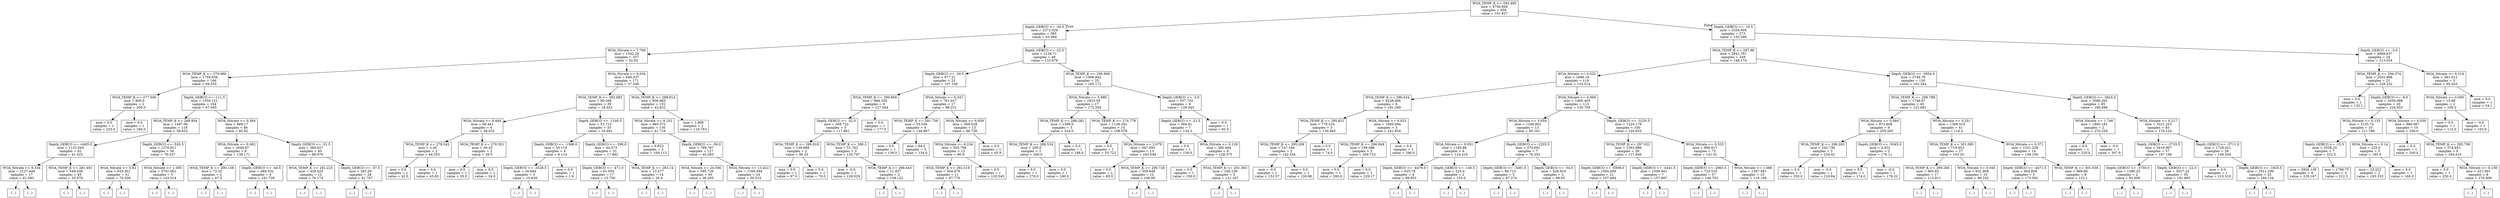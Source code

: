 digraph Tree {
node [shape=box] ;
0 [label="WOA_TEMP_K <= 293.485\nmse = 4756.608\nsamples = 658\nvalue = 101.827"] ;
1 [label="Depth_GEBCO <= -34.0\nmse = 2372.029\nsamples = 385\nvalue = 63.464"] ;
0 -> 1 [labeldistance=2.5, labelangle=45, headlabel="True"] ;
2 [label="WOA_Nitrate <= 7.709\nmse = 1542.29\nsamples = 337\nvalue = 52.62"] ;
1 -> 2 ;
3 [label="WOA_TEMP_K <= 279.088\nmse = 1759.936\nsamples = 166\nvalue = 69.555"] ;
2 -> 3 ;
4 [label="WOA_TEMP_K <= 277.506\nmse = 800.0\nsamples = 2\nvalue = 200.0"] ;
3 -> 4 ;
5 [label="mse = 0.0\nsamples = 1\nvalue = 220.0"] ;
4 -> 5 ;
6 [label="mse = 0.0\nsamples = 1\nvalue = 160.0"] ;
4 -> 6 ;
7 [label="Depth_GEBCO <= -111.5\nmse = 1559.121\nsamples = 164\nvalue = 67.945"] ;
3 -> 7 ;
8 [label="WOA_TEMP_K <= 289.804\nmse = 1497.06\nsamples = 118\nvalue = 58.632"] ;
7 -> 8 ;
9 [label="Depth_GEBCO <= -4405.0\nmse = 1125.044\nsamples = 62\nvalue = 41.422"] ;
8 -> 9 ;
10 [label="WOA_Nitrate <= 6.334\nmse = 2127.449\nsamples = 17\nvalue = 61.583"] ;
9 -> 10 ;
11 [label="(...)"] ;
10 -> 11 ;
40 [label="(...)"] ;
10 -> 40 ;
43 [label="WOA_TEMP_K <= 281.491\nmse = 549.439\nsamples = 45\nvalue = 33.978"] ;
9 -> 43 ;
44 [label="(...)"] ;
43 -> 44 ;
51 [label="(...)"] ;
43 -> 51 ;
112 [label="Depth_GEBCO <= -520.5\nmse = 1270.811\nsamples = 56\nvalue = 76.037"] ;
8 -> 112 ;
113 [label="WOA_Nitrate <= 3.92\nmse = 633.301\nsamples = 51\nvalue = 70.206"] ;
112 -> 113 ;
114 [label="(...)"] ;
113 -> 114 ;
187 [label="(...)"] ;
113 -> 187 ;
190 [label="WOA_Nitrate <= 1.095\nmse = 3701.061\nsamples = 5\nvalue = 143.514"] ;
112 -> 190 ;
191 [label="(...)"] ;
190 -> 191 ;
198 [label="(...)"] ;
190 -> 198 ;
199 [label="WOA_Nitrate <= 0.564\nmse = 869.17\nsamples = 46\nvalue = 92.92"] ;
7 -> 199 ;
200 [label="WOA_Nitrate <= 0.062\nmse = 2049.87\nsamples = 6\nvalue = 138.171"] ;
199 -> 200 ;
201 [label="WOA_TEMP_K <= 290.138\nmse = 72.25\nsamples = 2\nvalue = 67.5"] ;
200 -> 201 ;
202 [label="(...)"] ;
201 -> 202 ;
203 [label="(...)"] ;
201 -> 203 ;
204 [label="Depth_GEBCO <= -44.5\nmse = 489.332\nsamples = 4\nvalue = 161.728"] ;
200 -> 204 ;
205 [label="(...)"] ;
204 -> 205 ;
210 [label="(...)"] ;
204 -> 210 ;
211 [label="Depth_GEBCO <= -51.5\nmse = 384.927\nsamples = 40\nvalue = 86.679"] ;
199 -> 211 ;
212 [label="WOA_TEMP_K <= 281.225\nmse = 429.423\nsamples = 12\nvalue = 76.174"] ;
211 -> 212 ;
213 [label="(...)"] ;
212 -> 213 ;
220 [label="(...)"] ;
212 -> 220 ;
235 [label="Depth_GEBCO <= -37.5\nmse = 283.29\nsamples = 28\nvalue = 91.797"] ;
211 -> 235 ;
236 [label="(...)"] ;
235 -> 236 ;
263 [label="(...)"] ;
235 -> 263 ;
270 [label="WOA_Nitrate <= 9.034\nmse = 848.037\nsamples = 171\nvalue = 37.246"] ;
2 -> 270 ;
271 [label="WOA_TEMP_K <= 282.083\nmse = 90.268\nsamples = 39\nvalue = 18.452"] ;
270 -> 271 ;
272 [label="WOA_Nitrate <= 8.484\nmse = 68.441\nsamples = 4\nvalue = 38.532"] ;
271 -> 272 ;
273 [label="WOA_TEMP_K <= 278.542\nmse = 3.26\nsamples = 2\nvalue = 44.553"] ;
272 -> 273 ;
274 [label="mse = 0.0\nsamples = 1\nvalue = 42.0"] ;
273 -> 274 ;
275 [label="mse = 0.0\nsamples = 1\nvalue = 45.83"] ;
273 -> 275 ;
276 [label="WOA_TEMP_K <= 276.301\nmse = 30.25\nsamples = 2\nvalue = 29.5"] ;
272 -> 276 ;
277 [label="mse = 0.0\nsamples = 1\nvalue = 35.0"] ;
276 -> 277 ;
278 [label="mse = 0.0\nsamples = 1\nvalue = 24.0"] ;
276 -> 278 ;
279 [label="Depth_GEBCO <= -1240.5\nmse = 53.713\nsamples = 35\nvalue = 16.691"] ;
271 -> 279 ;
280 [label="Depth_GEBCO <= -1366.0\nmse = 35.119\nsamples = 4\nvalue = 8.114"] ;
279 -> 280 ;
281 [label="Depth_GEBCO <= -3328.5\nmse = 26.844\nsamples = 3\nvalue = 10.639"] ;
280 -> 281 ;
282 [label="(...)"] ;
281 -> 282 ;
283 [label="(...)"] ;
281 -> 283 ;
284 [label="mse = 0.0\nsamples = 1\nvalue = 1.8"] ;
280 -> 284 ;
285 [label="Depth_GEBCO <= -298.0\nmse = 44.573\nsamples = 31\nvalue = 17.892"] ;
279 -> 285 ;
286 [label="Depth_GEBCO <= -471.0\nmse = 61.055\nsamples = 17\nvalue = 15.756"] ;
285 -> 286 ;
287 [label="(...)"] ;
286 -> 287 ;
292 [label="(...)"] ;
286 -> 292 ;
295 [label="WOA_TEMP_K <= 283.14\nmse = 13.577\nsamples = 14\nvalue = 20.4"] ;
285 -> 295 ;
296 [label="(...)"] ;
295 -> 296 ;
305 [label="(...)"] ;
295 -> 305 ;
308 [label="WOA_TEMP_K <= 288.814\nmse = 936.965\nsamples = 132\nvalue = 42.822"] ;
270 -> 308 ;
309 [label="WOA_Nitrate <= 9.102\nmse = 865.372\nsamples = 130\nvalue = 41.716"] ;
308 -> 309 ;
310 [label="mse = 6.823\nsamples = 3\nvalue = 100.113"] ;
309 -> 310 ;
311 [label="Depth_GEBCO <= -56.0\nmse = 799.787\nsamples = 127\nvalue = 40.263"] ;
309 -> 311 ;
312 [label="WOA_Nitrate <= 24.506\nmse = 595.726\nsamples = 93\nvalue = 36.205"] ;
311 -> 312 ;
313 [label="(...)"] ;
312 -> 313 ;
422 [label="(...)"] ;
312 -> 422 ;
489 [label="WOA_Nitrate <= 13.422\nmse = 1168.594\nsamples = 34\nvalue = 50.515"] ;
311 -> 489 ;
490 [label="(...)"] ;
489 -> 490 ;
491 [label="(...)"] ;
489 -> 491 ;
506 [label="mse = 1.869\nsamples = 2\nvalue = 118.763"] ;
308 -> 506 ;
507 [label="Depth_GEBCO <= -22.5\nmse = 2126.71\nsamples = 48\nvalue = 132.679"] ;
1 -> 507 ;
508 [label="Depth_GEBCO <= -30.5\nmse = 977.21\nsamples = 23\nvalue = 107.149"] ;
507 -> 508 ;
509 [label="WOA_TEMP_K <= 290.669\nmse = 884.205\nsamples = 6\nvalue = 127.044"] ;
508 -> 509 ;
510 [label="Depth_GEBCO <= -32.0\nmse = 508.732\nsamples = 5\nvalue = 117.961"] ;
509 -> 510 ;
511 [label="WOA_TEMP_K <= 289.918\nmse = 136.688\nsamples = 2\nvalue = 90.25"] ;
510 -> 511 ;
512 [label="mse = 0.0\nsamples = 1\nvalue = 97.0"] ;
511 -> 512 ;
513 [label="mse = 0.0\nsamples = 1\nvalue = 70.0"] ;
511 -> 513 ;
514 [label="WOA_TEMP_K <= 288.3\nmse = 31.762\nsamples = 3\nvalue = 133.797"] ;
510 -> 514 ;
515 [label="mse = -0.0\nsamples = 1\nvalue = 128.029"] ;
514 -> 515 ;
516 [label="WOA_TEMP_K <= 288.443\nmse = 11.927\nsamples = 2\nvalue = 138.122"] ;
514 -> 516 ;
517 [label="(...)"] ;
516 -> 517 ;
518 [label="(...)"] ;
516 -> 518 ;
519 [label="mse = 0.0\nsamples = 1\nvalue = 177.0"] ;
509 -> 519 ;
520 [label="WOA_Nitrate <= 0.247\nmse = 761.927\nsamples = 17\nvalue = 98.231"] ;
508 -> 520 ;
521 [label="WOA_TEMP_K <= 291.736\nmse = 55.556\nsamples = 4\nvalue = 134.667"] ;
520 -> 521 ;
522 [label="mse = 0.0\nsamples = 1\nvalue = 138.0"] ;
521 -> 522 ;
523 [label="mse = 64.0\nsamples = 3\nvalue = 134.0"] ;
521 -> 523 ;
524 [label="WOA_Nitrate <= 6.939\nmse = 509.528\nsamples = 13\nvalue = 88.726"] ;
520 -> 524 ;
525 [label="WOA_Nitrate <= 6.234\nmse = 503.708\nsamples = 12\nvalue = 90.9"] ;
524 -> 525 ;
526 [label="WOA_TEMP_K <= 292.519\nmse = 454.479\nsamples = 11\nvalue = 87.779"] ;
525 -> 526 ;
527 [label="(...)"] ;
526 -> 527 ;
538 [label="(...)"] ;
526 -> 538 ;
539 [label="mse = 0.0\nsamples = 1\nvalue = 120.545"] ;
525 -> 539 ;
540 [label="mse = 0.0\nsamples = 1\nvalue = 65.9"] ;
524 -> 540 ;
541 [label="WOA_TEMP_K <= 290.968\nmse = 1906.842\nsamples = 25\nvalue = 160.172"] ;
507 -> 541 ;
542 [label="WOA_Nitrate <= 0.986\nmse = 1923.59\nsamples = 17\nvalue = 172.204"] ;
541 -> 542 ;
543 [label="WOA_TEMP_K <= 289.282\nmse = 1396.0\nsamples = 3\nvalue = 224.0"] ;
542 -> 543 ;
544 [label="WOA_TEMP_K <= 288.534\nmse = 200.0\nsamples = 2\nvalue = 260.0"] ;
543 -> 544 ;
545 [label="mse = 0.0\nsamples = 1\nvalue = 270.0"] ;
544 -> 545 ;
546 [label="mse = 0.0\nsamples = 1\nvalue = 240.0"] ;
544 -> 546 ;
547 [label="mse = 0.0\nsamples = 1\nvalue = 188.0"] ;
543 -> 547 ;
548 [label="WOA_TEMP_K <= 274.778\nmse = 1136.262\nsamples = 14\nvalue = 158.078"] ;
542 -> 548 ;
549 [label="mse = 0.0\nsamples = 1\nvalue = 53.722"] ;
548 -> 549 ;
550 [label="WOA_Nitrate <= 2.079\nmse = 647.093\nsamples = 13\nvalue = 163.048"] ;
548 -> 550 ;
551 [label="mse = 0.0\nsamples = 1\nvalue = 85.0"] ;
550 -> 551 ;
552 [label="WOA_TEMP_K <= 290.728\nmse = 359.648\nsamples = 12\nvalue = 166.95"] ;
550 -> 552 ;
553 [label="(...)"] ;
552 -> 553 ;
568 [label="(...)"] ;
552 -> 568 ;
573 [label="Depth_GEBCO <= -3.0\nmse = 557.702\nsamples = 8\nvalue = 129.545"] ;
541 -> 573 ;
574 [label="Depth_GEBCO <= -21.5\nmse = 364.81\nsamples = 7\nvalue = 134.3"] ;
573 -> 574 ;
575 [label="mse = 0.0\nsamples = 1\nvalue = 158.0"] ;
574 -> 575 ;
576 [label="WOA_Nitrate <= 0.128\nmse = 280.484\nsamples = 6\nvalue = 128.375"] ;
574 -> 576 ;
577 [label="mse = 0.0\nsamples = 1\nvalue = 150.0"] ;
576 -> 577 ;
578 [label="WOA_TEMP_K <= 291.363\nmse = 166.139\nsamples = 5\nvalue = 121.167"] ;
576 -> 578 ;
579 [label="(...)"] ;
578 -> 579 ;
582 [label="(...)"] ;
578 -> 582 ;
587 [label="mse = 0.0\nsamples = 1\nvalue = 82.0"] ;
573 -> 587 ;
588 [label="Depth_GEBCO <= -16.5\nmse = 3334.605\nsamples = 273\nvalue = 153.266"] ;
0 -> 588 [labeldistance=2.5, labelangle=-45, headlabel="False"] ;
589 [label="WOA_TEMP_K <= 297.98\nmse = 2941.761\nsamples = 249\nvalue = 148.174"] ;
588 -> 589 ;
590 [label="WOA_Nitrate <= 0.032\nmse = 1686.19\nsamples = 119\nvalue = 133.514"] ;
589 -> 590 ;
591 [label="WOA_TEMP_K <= 296.424\nmse = 4228.466\nsamples = 6\nvalue = 181.349"] ;
590 -> 591 ;
592 [label="WOA_TEMP_K <= 295.821\nmse = 779.516\nsamples = 3\nvalue = 130.945"] ;
591 -> 592 ;
593 [label="WOA_TEMP_K <= 295.209\nmse = 157.164\nsamples = 2\nvalue = 142.334"] ;
592 -> 593 ;
594 [label="mse = -0.0\nsamples = 1\nvalue = 152.57"] ;
593 -> 594 ;
595 [label="mse = 0.0\nsamples = 1\nvalue = 126.98"] ;
593 -> 595 ;
596 [label="mse = 0.0\nsamples = 1\nvalue = 74.0"] ;
592 -> 596 ;
597 [label="WOA_Nitrate <= 0.023\nmse = 1660.094\nsamples = 3\nvalue = 241.834"] ;
591 -> 597 ;
598 [label="WOA_TEMP_K <= 296.949\nmse = 189.086\nsamples = 2\nvalue = 209.723"] ;
597 -> 598 ;
599 [label="mse = 0.0\nsamples = 1\nvalue = 200.0"] ;
598 -> 599 ;
600 [label="mse = 0.0\nsamples = 1\nvalue = 229.17"] ;
598 -> 600 ;
601 [label="mse = 0.0\nsamples = 1\nvalue = 290.0"] ;
597 -> 601 ;
602 [label="WOA_Nitrate <= 0.069\nmse = 1400.405\nsamples = 113\nvalue = 130.759"] ;
590 -> 602 ;
603 [label="WOA_Nitrate <= 0.054\nmse = 1246.902\nsamples = 13\nvalue = 95.161"] ;
602 -> 603 ;
604 [label="WOA_Nitrate <= 0.051\nmse = 1195.86\nsamples = 6\nvalue = 124.418"] ;
603 -> 604 ;
605 [label="Depth_GEBCO <= -4479.0\nmse = 625.78\nsamples = 4\nvalue = 99.952"] ;
604 -> 605 ;
606 [label="(...)"] ;
605 -> 606 ;
609 [label="(...)"] ;
605 -> 609 ;
612 [label="Depth_GEBCO <= -140.5\nmse = 225.0\nsamples = 2\nvalue = 155.0"] ;
604 -> 612 ;
613 [label="(...)"] ;
612 -> 613 ;
614 [label="(...)"] ;
612 -> 614 ;
615 [label="Depth_GEBCO <= -1235.5\nmse = 375.691\nsamples = 7\nvalue = 76.353"] ;
603 -> 615 ;
616 [label="Depth_GEBCO <= -3481.0\nmse = 66.713\nsamples = 5\nvalue = 67.274"] ;
615 -> 616 ;
617 [label="(...)"] ;
616 -> 617 ;
622 [label="(...)"] ;
616 -> 622 ;
623 [label="Depth_GEBCO <= -54.5\nmse = 426.919\nsamples = 2\nvalue = 99.05"] ;
615 -> 623 ;
624 [label="(...)"] ;
623 -> 624 ;
625 [label="(...)"] ;
623 -> 625 ;
626 [label="Depth_GEBCO <= -3235.5\nmse = 1224.179\nsamples = 100\nvalue = 135.633"] ;
602 -> 626 ;
627 [label="WOA_TEMP_K <= 297.022\nmse = 1563.886\nsamples = 28\nvalue = 117.846"] ;
626 -> 627 ;
628 [label="Depth_GEBCO <= -5508.0\nmse = 1054.409\nsamples = 21\nvalue = 107.484"] ;
627 -> 628 ;
629 [label="(...)"] ;
628 -> 629 ;
630 [label="(...)"] ;
628 -> 630 ;
667 [label="Depth_GEBCO <= -4241.5\nmse = 1509.941\nsamples = 7\nvalue = 157.997"] ;
627 -> 667 ;
668 [label="(...)"] ;
667 -> 668 ;
673 [label="(...)"] ;
667 -> 673 ;
680 [label="WOA_Nitrate <= 0.523\nmse = 996.917\nsamples = 72\nvalue = 141.01"] ;
626 -> 680 ;
681 [label="Depth_GEBCO <= -2963.5\nmse = 733.516\nsamples = 57\nvalue = 146.702"] ;
680 -> 681 ;
682 [label="(...)"] ;
681 -> 682 ;
687 [label="(...)"] ;
681 -> 687 ;
758 [label="WOA_Nitrate <= 1.086\nmse = 1387.491\nsamples = 15\nvalue = 116.109"] ;
680 -> 758 ;
759 [label="(...)"] ;
758 -> 759 ;
770 [label="(...)"] ;
758 -> 770 ;
783 [label="Depth_GEBCO <= -3954.0\nmse = 3746.78\nsamples = 130\nvalue = 162.344"] ;
589 -> 783 ;
784 [label="WOA_TEMP_K <= 298.788\nmse = 1746.97\nsamples = 45\nvalue = 121.681"] ;
783 -> 784 ;
785 [label="WOA_Nitrate <= 0.084\nmse = 973.608\nsamples = 4\nvalue = 205.265"] ;
784 -> 785 ;
786 [label="WOA_TEMP_K <= 298.283\nmse = 242.736\nsamples = 2\nvalue = 234.42"] ;
785 -> 786 ;
787 [label="mse = 0.0\nsamples = 1\nvalue = 250.0"] ;
786 -> 787 ;
788 [label="mse = -0.0\nsamples = 1\nvalue = 218.84"] ;
786 -> 788 ;
789 [label="Depth_GEBCO <= -5045.0\nmse = 4.452\nsamples = 2\nvalue = 176.11"] ;
785 -> 789 ;
790 [label="mse = 0.0\nsamples = 1\nvalue = 174.0"] ;
789 -> 790 ;
791 [label="mse = -0.0\nsamples = 1\nvalue = 178.22"] ;
789 -> 791 ;
792 [label="WOA_Nitrate <= 0.251\nmse = 1309.519\nsamples = 41\nvalue = 116.2"] ;
784 -> 792 ;
793 [label="WOA_TEMP_K <= 301.085\nmse = 719.453\nsamples = 27\nvalue = 103.25"] ;
792 -> 793 ;
794 [label="WOA_TEMP_K <= 299.266\nmse = 465.83\nsamples = 17\nvalue = 113.911"] ;
793 -> 794 ;
795 [label="(...)"] ;
794 -> 795 ;
806 [label="(...)"] ;
794 -> 806 ;
825 [label="WOA_Nitrate <= 0.045\nmse = 652.408\nsamples = 10\nvalue = 86.192"] ;
793 -> 825 ;
826 [label="(...)"] ;
825 -> 826 ;
829 [label="(...)"] ;
825 -> 829 ;
844 [label="WOA_Nitrate <= 0.371\nmse = 1531.238\nsamples = 14\nvalue = 139.156"] ;
792 -> 844 ;
845 [label="Depth_GEBCO <= -4471.5\nmse = 954.856\nsamples = 5\nvalue = 173.562"] ;
844 -> 845 ;
846 [label="(...)"] ;
845 -> 846 ;
853 [label="(...)"] ;
845 -> 853 ;
854 [label="WOA_TEMP_K <= 301.639\nmse = 989.99\nsamples = 9\nvalue = 123.1"] ;
844 -> 854 ;
855 [label="(...)"] ;
854 -> 855 ;
868 [label="(...)"] ;
854 -> 868 ;
869 [label="Depth_GEBCO <= -3824.5\nmse = 3566.202\nsamples = 85\nvalue = 180.699"] ;
783 -> 869 ;
870 [label="WOA_Nitrate <= 1.746\nmse = 1892.182\nsamples = 2\nvalue = 270.229"] ;
869 -> 870 ;
871 [label="mse = 0.0\nsamples = 1\nvalue = 220.0"] ;
870 -> 871 ;
872 [label="mse = -0.0\nsamples = 1\nvalue = 307.9"] ;
870 -> 872 ;
873 [label="WOA_Nitrate <= 0.217\nmse = 3221.253\nsamples = 83\nvalue = 176.124"] ;
869 -> 873 ;
874 [label="Depth_GEBCO <= -3733.5\nmse = 3419.967\nsamples = 57\nvalue = 187.168"] ;
873 -> 874 ;
875 [label="Depth_GEBCO <= -3759.5\nmse = 1380.23\nsamples = 2\nvalue = 82.606"] ;
874 -> 875 ;
876 [label="(...)"] ;
875 -> 876 ;
877 [label="(...)"] ;
875 -> 877 ;
878 [label="Depth_GEBCO <= -22.0\nmse = 3017.23\nsamples = 55\nvalue = 191.665"] ;
874 -> 878 ;
879 [label="(...)"] ;
878 -> 879 ;
944 [label="(...)"] ;
878 -> 944 ;
947 [label="Depth_GEBCO <= -3711.0\nmse = 1726.421\nsamples = 26\nvalue = 149.344"] ;
873 -> 947 ;
948 [label="mse = 0.0\nsamples = 1\nvalue = 210.319"] ;
947 -> 948 ;
949 [label="Depth_GEBCO <= -1825.5\nmse = 1611.299\nsamples = 25\nvalue = 146.134"] ;
947 -> 949 ;
950 [label="(...)"] ;
949 -> 950 ;
965 [label="(...)"] ;
949 -> 965 ;
994 [label="Depth_GEBCO <= -3.0\nmse = 4068.637\nsamples = 24\nvalue = 213.054"] ;
588 -> 994 ;
995 [label="WOA_TEMP_K <= 294.374\nmse = 2502.908\nsamples = 21\nvalue = 228.232"] ;
994 -> 995 ;
996 [label="mse = 0.0\nsamples = 1\nvalue = 135.1"] ;
995 -> 996 ;
997 [label="Depth_GEBCO <= -9.0\nmse = 2036.088\nsamples = 20\nvalue = 234.655"] ;
995 -> 997 ;
998 [label="WOA_Nitrate <= 0.135\nmse = 2155.74\nsamples = 10\nvalue = 211.786"] ;
997 -> 998 ;
999 [label="Depth_GEBCO <= -15.5\nmse = 2526.25\nsamples = 7\nvalue = 222.5"] ;
998 -> 999 ;
1000 [label="mse = 2920.139\nsamples = 4\nvalue = 229.167"] ;
999 -> 1000 ;
1001 [label="mse = 1768.75\nsamples = 3\nvalue = 212.5"] ;
999 -> 1001 ;
1002 [label="WOA_Nitrate <= 0.14\nmse = 225.0\nsamples = 3\nvalue = 185.0"] ;
998 -> 1002 ;
1003 [label="mse = 22.222\nsamples = 2\nvalue = 193.333"] ;
1002 -> 1003 ;
1004 [label="mse = 0.0\nsamples = 1\nvalue = 160.0"] ;
1002 -> 1004 ;
1005 [label="WOA_Nitrate <= 0.039\nmse = 980.667\nsamples = 10\nvalue = 256.0"] ;
997 -> 1005 ;
1006 [label="mse = 0.0\nsamples = 1\nvalue = 200.0"] ;
1005 -> 1006 ;
1007 [label="WOA_TEMP_K <= 295.708\nmse = 574.852\nsamples = 9\nvalue = 264.615"] ;
1005 -> 1007 ;
1008 [label="mse = 0.0\nsamples = 1\nvalue = 230.0"] ;
1007 -> 1008 ;
1009 [label="WOA_Nitrate <= 0.138\nmse = 421.901\nsamples = 8\nvalue = 270.909"] ;
1007 -> 1009 ;
1010 [label="(...)"] ;
1009 -> 1010 ;
1015 [label="(...)"] ;
1009 -> 1015 ;
1018 [label="WOA_Nitrate <= 0.216\nmse = 581.012\nsamples = 3\nvalue = 95.425"] ;
994 -> 1018 ;
1019 [label="WOA_Nitrate <= 0.095\nmse = 15.68\nsamples = 2\nvalue = 109.2"] ;
1018 -> 1019 ;
1020 [label="mse = 0.0\nsamples = 1\nvalue = 112.0"] ;
1019 -> 1020 ;
1021 [label="mse = -0.0\nsamples = 1\nvalue = 103.6"] ;
1019 -> 1021 ;
1022 [label="mse = 0.0\nsamples = 1\nvalue = 54.1"] ;
1018 -> 1022 ;
}